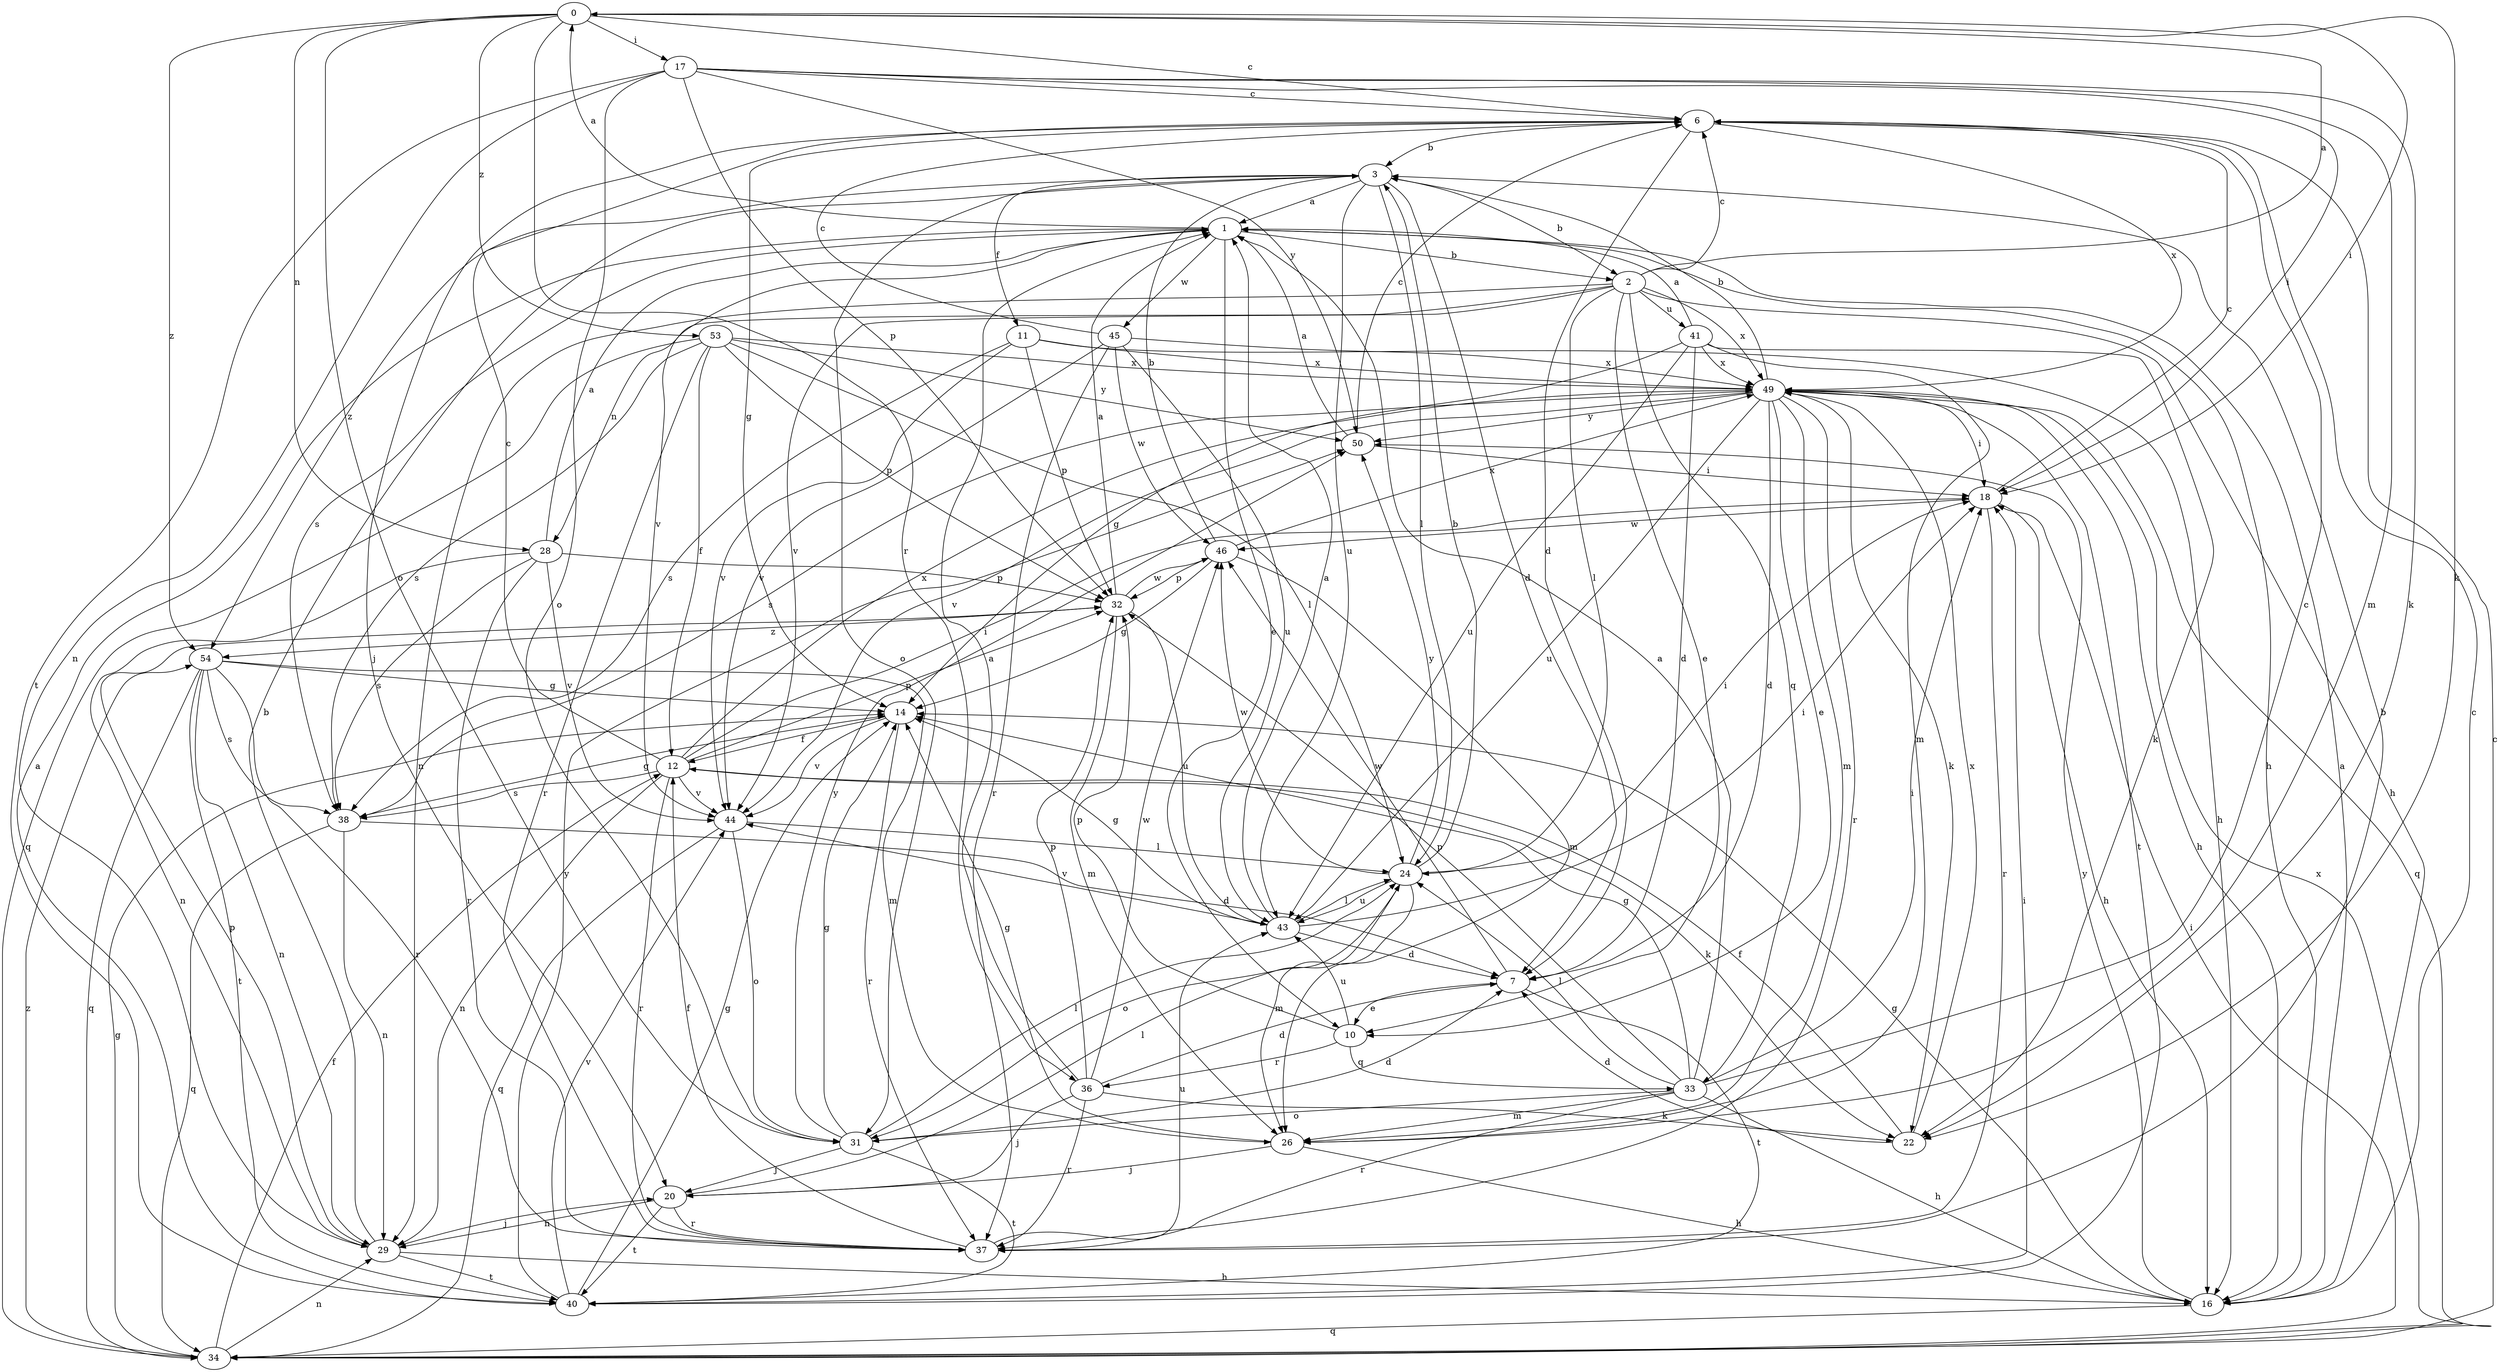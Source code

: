 strict digraph  {
0;
1;
2;
3;
6;
7;
10;
11;
12;
14;
16;
17;
18;
20;
22;
24;
26;
28;
29;
31;
32;
33;
34;
36;
37;
38;
40;
41;
43;
44;
45;
46;
49;
50;
53;
54;
0 -> 6  [label=c];
0 -> 17  [label=i];
0 -> 18  [label=i];
0 -> 22  [label=k];
0 -> 28  [label=n];
0 -> 31  [label=o];
0 -> 36  [label=r];
0 -> 53  [label=z];
0 -> 54  [label=z];
1 -> 0  [label=a];
1 -> 2  [label=b];
1 -> 10  [label=e];
1 -> 16  [label=h];
1 -> 38  [label=s];
1 -> 44  [label=v];
1 -> 45  [label=w];
2 -> 0  [label=a];
2 -> 6  [label=c];
2 -> 10  [label=e];
2 -> 16  [label=h];
2 -> 24  [label=l];
2 -> 28  [label=n];
2 -> 29  [label=n];
2 -> 33  [label=q];
2 -> 41  [label=u];
2 -> 44  [label=v];
2 -> 49  [label=x];
3 -> 1  [label=a];
3 -> 2  [label=b];
3 -> 7  [label=d];
3 -> 11  [label=f];
3 -> 24  [label=l];
3 -> 31  [label=o];
3 -> 43  [label=u];
3 -> 54  [label=z];
6 -> 3  [label=b];
6 -> 7  [label=d];
6 -> 14  [label=g];
6 -> 20  [label=j];
6 -> 49  [label=x];
7 -> 10  [label=e];
7 -> 40  [label=t];
7 -> 46  [label=w];
10 -> 32  [label=p];
10 -> 33  [label=q];
10 -> 36  [label=r];
10 -> 43  [label=u];
11 -> 16  [label=h];
11 -> 32  [label=p];
11 -> 38  [label=s];
11 -> 44  [label=v];
11 -> 49  [label=x];
12 -> 6  [label=c];
12 -> 18  [label=i];
12 -> 22  [label=k];
12 -> 29  [label=n];
12 -> 32  [label=p];
12 -> 37  [label=r];
12 -> 38  [label=s];
12 -> 44  [label=v];
12 -> 49  [label=x];
14 -> 12  [label=f];
14 -> 37  [label=r];
14 -> 44  [label=v];
16 -> 1  [label=a];
16 -> 6  [label=c];
16 -> 14  [label=g];
16 -> 34  [label=q];
16 -> 50  [label=y];
17 -> 6  [label=c];
17 -> 18  [label=i];
17 -> 22  [label=k];
17 -> 26  [label=m];
17 -> 29  [label=n];
17 -> 31  [label=o];
17 -> 32  [label=p];
17 -> 40  [label=t];
17 -> 50  [label=y];
18 -> 6  [label=c];
18 -> 16  [label=h];
18 -> 37  [label=r];
18 -> 46  [label=w];
20 -> 24  [label=l];
20 -> 29  [label=n];
20 -> 37  [label=r];
20 -> 40  [label=t];
22 -> 7  [label=d];
22 -> 12  [label=f];
22 -> 49  [label=x];
24 -> 3  [label=b];
24 -> 18  [label=i];
24 -> 26  [label=m];
24 -> 31  [label=o];
24 -> 43  [label=u];
24 -> 46  [label=w];
24 -> 50  [label=y];
26 -> 14  [label=g];
26 -> 16  [label=h];
26 -> 20  [label=j];
28 -> 1  [label=a];
28 -> 29  [label=n];
28 -> 32  [label=p];
28 -> 37  [label=r];
28 -> 38  [label=s];
28 -> 44  [label=v];
29 -> 3  [label=b];
29 -> 16  [label=h];
29 -> 20  [label=j];
29 -> 32  [label=p];
29 -> 40  [label=t];
31 -> 7  [label=d];
31 -> 14  [label=g];
31 -> 20  [label=j];
31 -> 24  [label=l];
31 -> 40  [label=t];
31 -> 50  [label=y];
32 -> 1  [label=a];
32 -> 26  [label=m];
32 -> 43  [label=u];
32 -> 46  [label=w];
32 -> 54  [label=z];
33 -> 1  [label=a];
33 -> 6  [label=c];
33 -> 14  [label=g];
33 -> 16  [label=h];
33 -> 18  [label=i];
33 -> 24  [label=l];
33 -> 26  [label=m];
33 -> 31  [label=o];
33 -> 32  [label=p];
33 -> 37  [label=r];
34 -> 6  [label=c];
34 -> 12  [label=f];
34 -> 14  [label=g];
34 -> 18  [label=i];
34 -> 29  [label=n];
34 -> 49  [label=x];
34 -> 54  [label=z];
36 -> 1  [label=a];
36 -> 7  [label=d];
36 -> 20  [label=j];
36 -> 22  [label=k];
36 -> 32  [label=p];
36 -> 37  [label=r];
36 -> 46  [label=w];
37 -> 3  [label=b];
37 -> 12  [label=f];
37 -> 43  [label=u];
38 -> 7  [label=d];
38 -> 14  [label=g];
38 -> 29  [label=n];
38 -> 34  [label=q];
40 -> 1  [label=a];
40 -> 14  [label=g];
40 -> 18  [label=i];
40 -> 44  [label=v];
40 -> 50  [label=y];
41 -> 1  [label=a];
41 -> 7  [label=d];
41 -> 14  [label=g];
41 -> 22  [label=k];
41 -> 26  [label=m];
41 -> 43  [label=u];
41 -> 49  [label=x];
43 -> 1  [label=a];
43 -> 7  [label=d];
43 -> 14  [label=g];
43 -> 18  [label=i];
43 -> 24  [label=l];
43 -> 44  [label=v];
44 -> 24  [label=l];
44 -> 31  [label=o];
44 -> 34  [label=q];
45 -> 6  [label=c];
45 -> 37  [label=r];
45 -> 43  [label=u];
45 -> 44  [label=v];
45 -> 46  [label=w];
45 -> 49  [label=x];
46 -> 3  [label=b];
46 -> 14  [label=g];
46 -> 26  [label=m];
46 -> 32  [label=p];
46 -> 49  [label=x];
49 -> 3  [label=b];
49 -> 7  [label=d];
49 -> 10  [label=e];
49 -> 16  [label=h];
49 -> 18  [label=i];
49 -> 22  [label=k];
49 -> 26  [label=m];
49 -> 34  [label=q];
49 -> 37  [label=r];
49 -> 38  [label=s];
49 -> 40  [label=t];
49 -> 43  [label=u];
49 -> 44  [label=v];
49 -> 50  [label=y];
50 -> 1  [label=a];
50 -> 6  [label=c];
50 -> 18  [label=i];
53 -> 12  [label=f];
53 -> 24  [label=l];
53 -> 32  [label=p];
53 -> 34  [label=q];
53 -> 37  [label=r];
53 -> 38  [label=s];
53 -> 49  [label=x];
53 -> 50  [label=y];
54 -> 14  [label=g];
54 -> 26  [label=m];
54 -> 29  [label=n];
54 -> 34  [label=q];
54 -> 37  [label=r];
54 -> 38  [label=s];
54 -> 40  [label=t];
}
